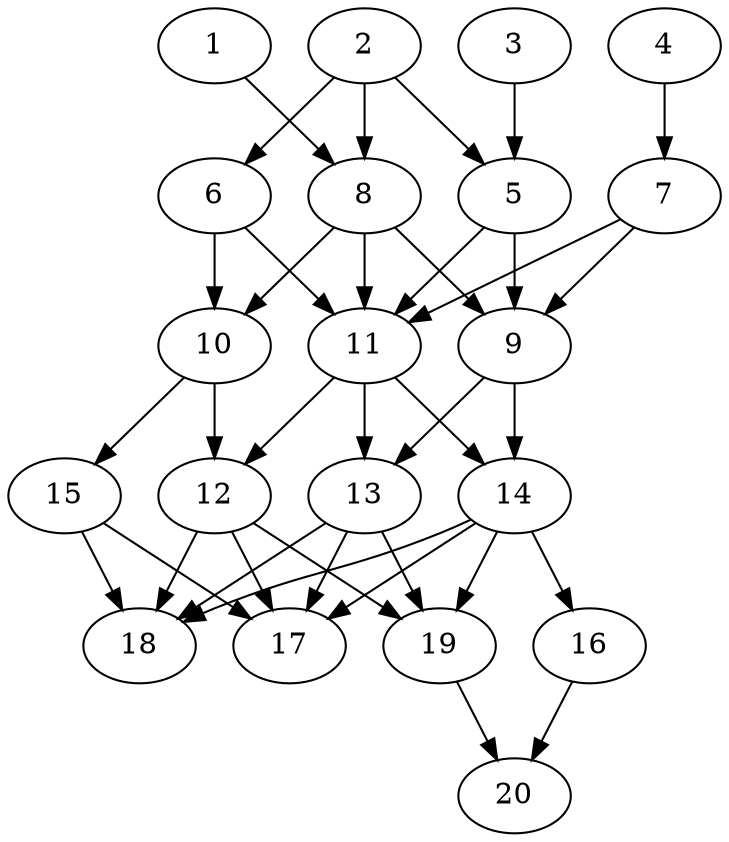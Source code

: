 // DAG automatically generated by daggen at Thu Oct  3 13:58:43 2019
// ./daggen --dot -n 20 --ccr 0.3 --fat 0.5 --regular 0.7 --density 0.9 --mindata 5242880 --maxdata 52428800 
digraph G {
  1 [size="43687253", alpha="0.07", expect_size="13106176"] 
  1 -> 8 [size ="13106176"]
  2 [size="159590400", alpha="0.17", expect_size="47877120"] 
  2 -> 5 [size ="47877120"]
  2 -> 6 [size ="47877120"]
  2 -> 8 [size ="47877120"]
  3 [size="56046933", alpha="0.06", expect_size="16814080"] 
  3 -> 5 [size ="16814080"]
  4 [size="164638720", alpha="0.06", expect_size="49391616"] 
  4 -> 7 [size ="49391616"]
  5 [size="20930560", alpha="0.11", expect_size="6279168"] 
  5 -> 9 [size ="6279168"]
  5 -> 11 [size ="6279168"]
  6 [size="98348373", alpha="0.09", expect_size="29504512"] 
  6 -> 10 [size ="29504512"]
  6 -> 11 [size ="29504512"]
  7 [size="95965867", alpha="0.10", expect_size="28789760"] 
  7 -> 9 [size ="28789760"]
  7 -> 11 [size ="28789760"]
  8 [size="66276693", alpha="0.18", expect_size="19883008"] 
  8 -> 9 [size ="19883008"]
  8 -> 10 [size ="19883008"]
  8 -> 11 [size ="19883008"]
  9 [size="167823360", alpha="0.14", expect_size="50347008"] 
  9 -> 13 [size ="50347008"]
  9 -> 14 [size ="50347008"]
  10 [size="42014720", alpha="0.06", expect_size="12604416"] 
  10 -> 12 [size ="12604416"]
  10 -> 15 [size ="12604416"]
  11 [size="116800853", alpha="0.17", expect_size="35040256"] 
  11 -> 12 [size ="35040256"]
  11 -> 13 [size ="35040256"]
  11 -> 14 [size ="35040256"]
  12 [size="174595413", alpha="0.15", expect_size="52378624"] 
  12 -> 17 [size ="52378624"]
  12 -> 18 [size ="52378624"]
  12 -> 19 [size ="52378624"]
  13 [size="149684907", alpha="0.19", expect_size="44905472"] 
  13 -> 17 [size ="44905472"]
  13 -> 18 [size ="44905472"]
  13 -> 19 [size ="44905472"]
  14 [size="39994027", alpha="0.02", expect_size="11998208"] 
  14 -> 16 [size ="11998208"]
  14 -> 17 [size ="11998208"]
  14 -> 18 [size ="11998208"]
  14 -> 19 [size ="11998208"]
  15 [size="85678080", alpha="0.16", expect_size="25703424"] 
  15 -> 17 [size ="25703424"]
  15 -> 18 [size ="25703424"]
  16 [size="171813547", alpha="0.05", expect_size="51544064"] 
  16 -> 20 [size ="51544064"]
  17 [size="83124907", alpha="0.04", expect_size="24937472"] 
  18 [size="165031253", alpha="0.16", expect_size="49509376"] 
  19 [size="145899520", alpha="0.01", expect_size="43769856"] 
  19 -> 20 [size ="43769856"]
  20 [size="101099520", alpha="0.02", expect_size="30329856"] 
}
